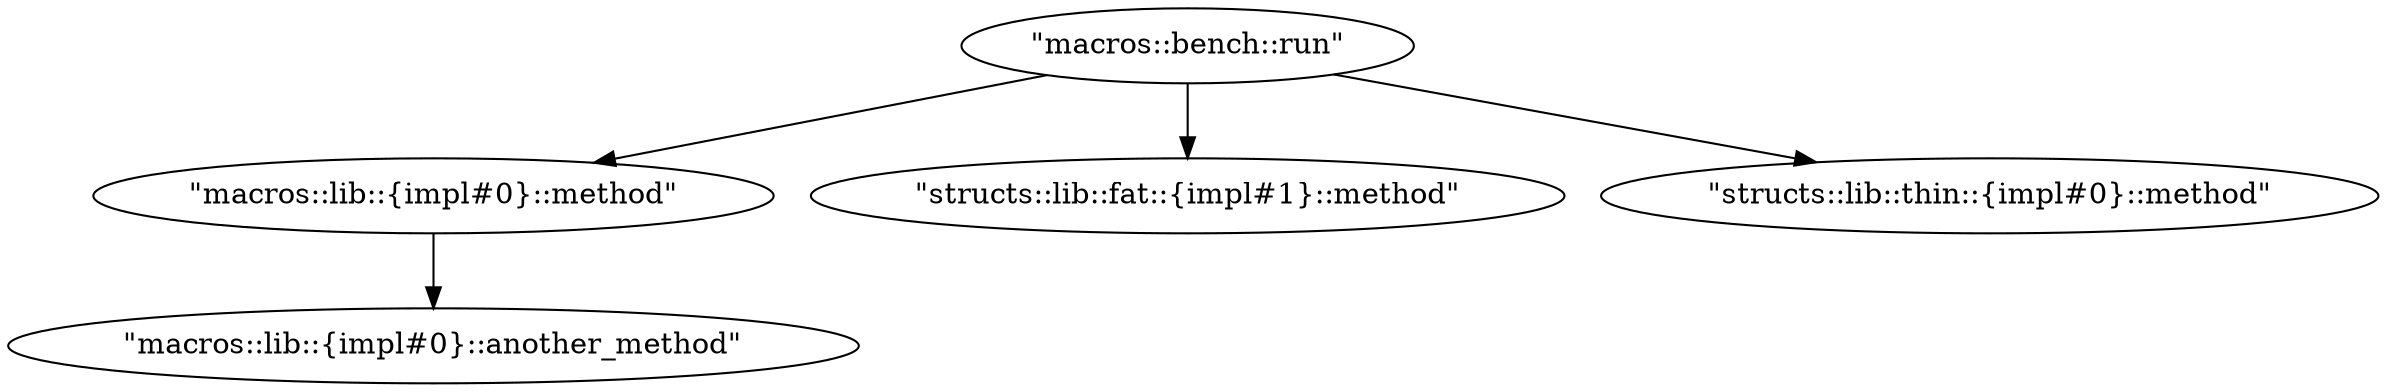 digraph {
    0 [ label = "\"macros::lib::{impl#0}::method\"" ]
    1 [ label = "\"macros::lib::{impl#0}::another_method\"" ]
    2 [ label = "\"macros::bench::run\"" ]
    3 [ label = "\"structs::lib::fat::{impl#1}::method\"" ]
    4 [ label = "\"structs::lib::thin::{impl#0}::method\"" ]
    0 -> 1 [ ]
    2 -> 0 [ ]
    2 -> 3 [ ]
    2 -> 4 [ ]
}
